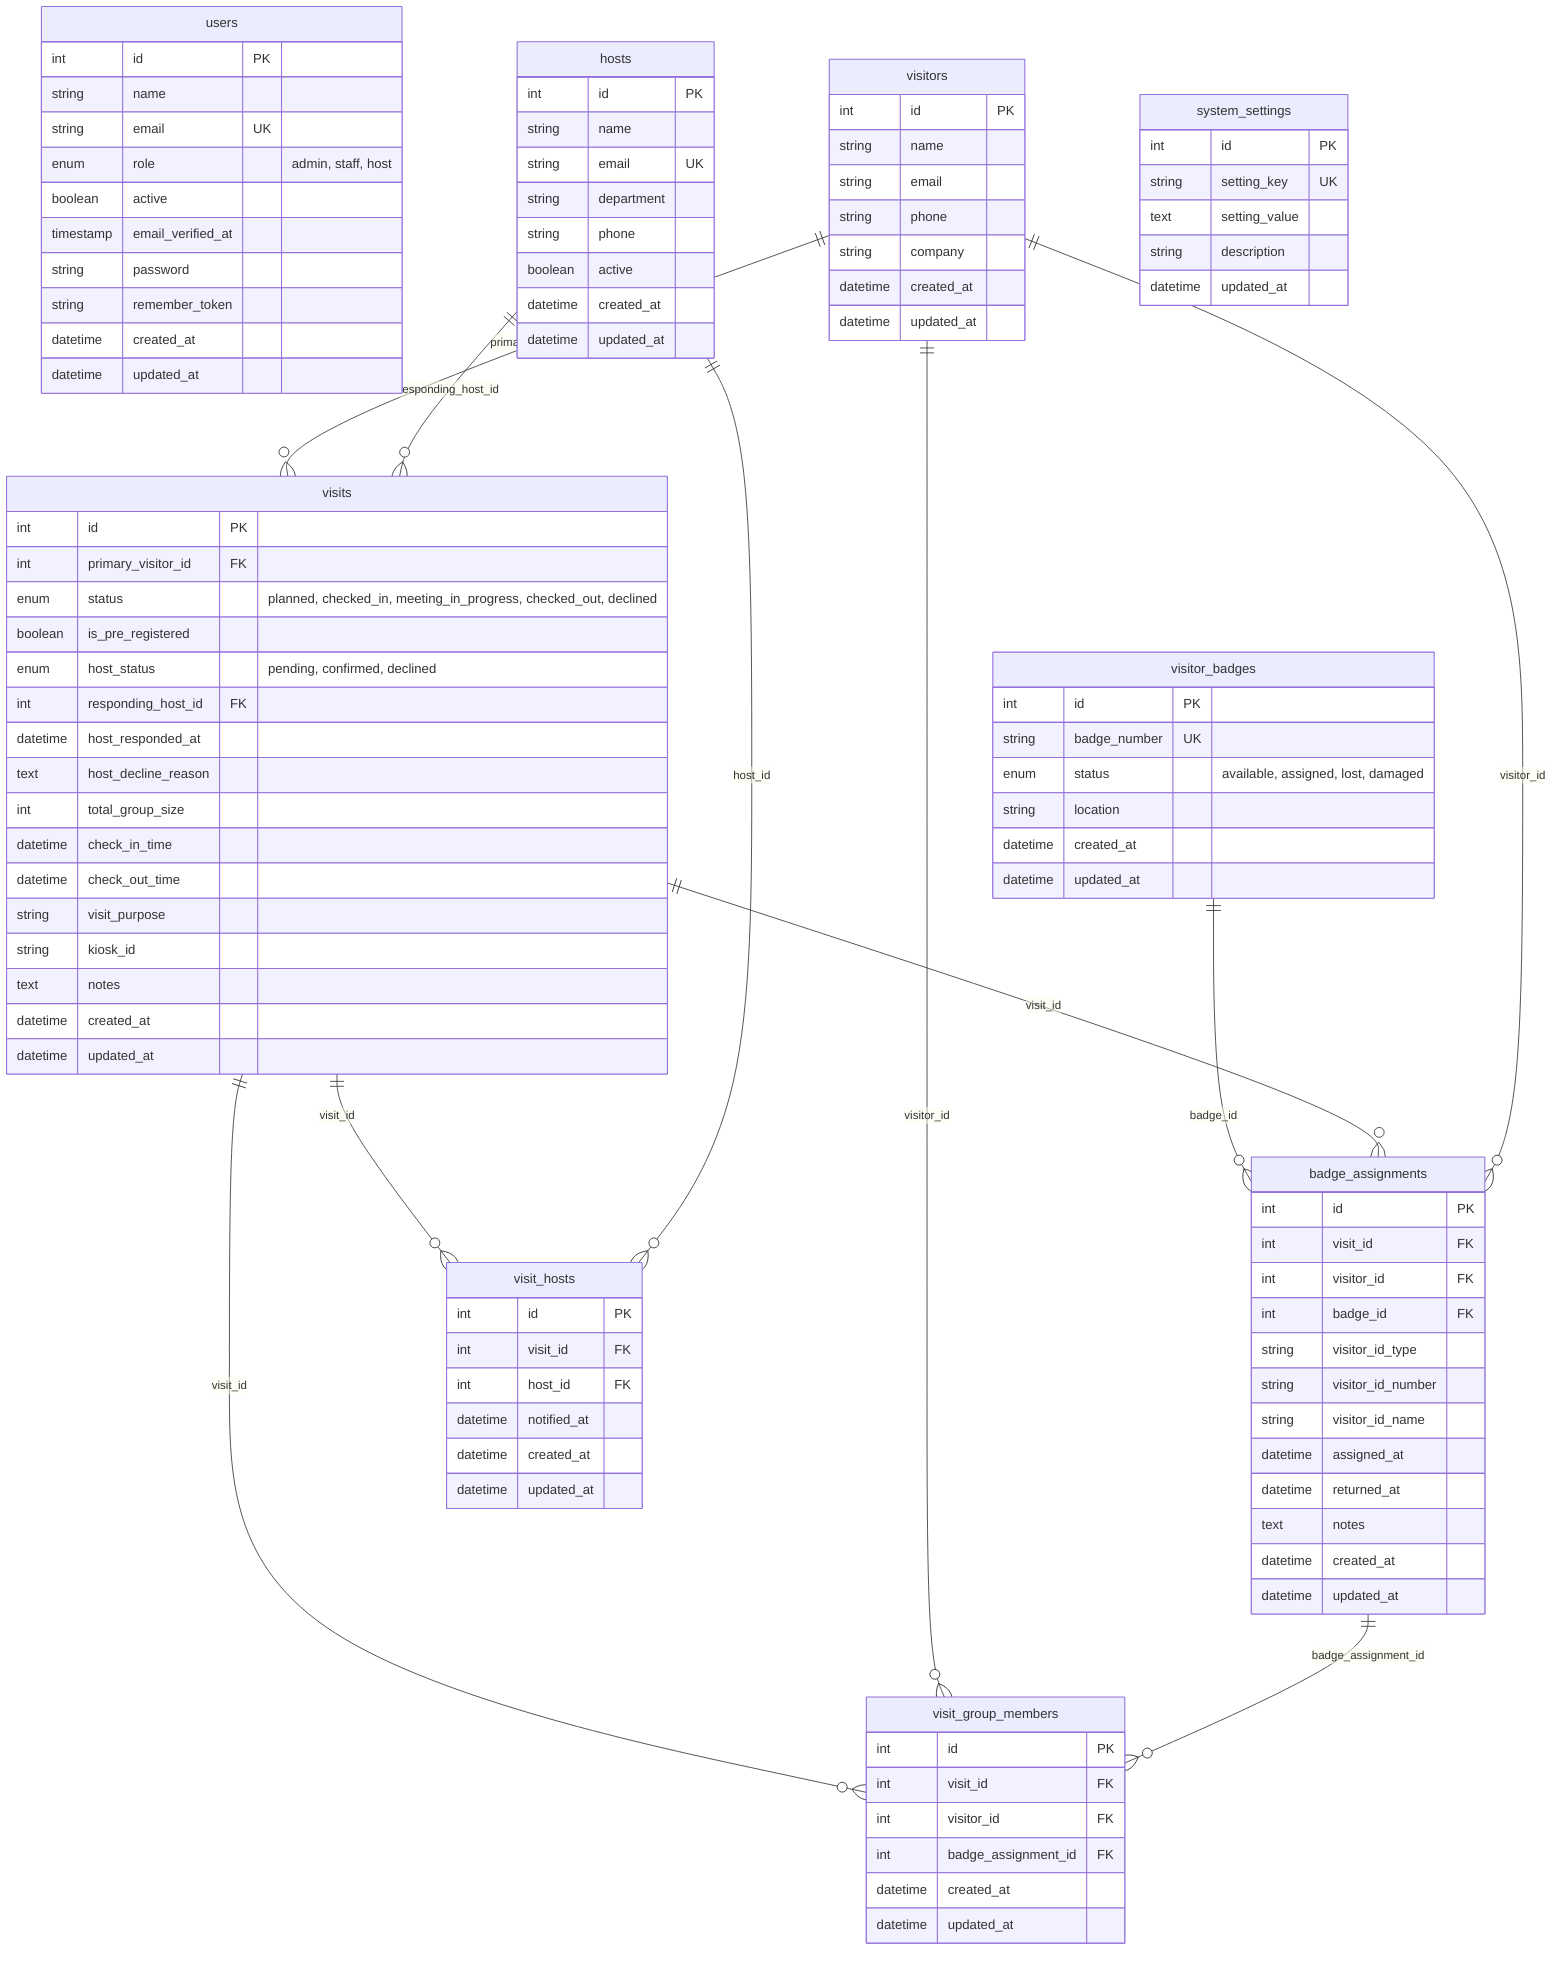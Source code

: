 erDiagram
    users {
        int id PK
        string name
        string email UK
        enum role "admin, staff, host"
        boolean active
        timestamp email_verified_at
        string password
        string remember_token
        datetime created_at
        datetime updated_at
    }

    hosts {
        int id PK
        string name
        string email UK
        string department
        string phone
        boolean active
        datetime created_at
        datetime updated_at
    }

    visitors {
        int id PK
        string name
        string email
        string phone
        string company
        datetime created_at
        datetime updated_at
    }

    visits {
        int id PK
        int primary_visitor_id FK
        enum status "planned, checked_in, meeting_in_progress, checked_out, declined"
        boolean is_pre_registered
        enum host_status "pending, confirmed, declined"
        int responding_host_id FK
        datetime host_responded_at
        text host_decline_reason
        int total_group_size
        datetime check_in_time
        datetime check_out_time
        string visit_purpose
        string kiosk_id
        text notes
        datetime created_at
        datetime updated_at
    }

    visitor_badges {
        int id PK
        string badge_number UK
        enum status "available, assigned, lost, damaged"
        string location
        datetime created_at
        datetime updated_at
    }

    badge_assignments {
        int id PK
        int visit_id FK
        int visitor_id FK
        int badge_id FK
        string visitor_id_type
        string visitor_id_number
        string visitor_id_name
        datetime assigned_at
        datetime returned_at
        text notes
        datetime created_at
        datetime updated_at
    }

    visit_hosts {
        int id PK
        int visit_id FK
        int host_id FK
        datetime notified_at
        datetime created_at
        datetime updated_at
    }

    visit_group_members {
        int id PK
        int visit_id FK
        int visitor_id FK
        int badge_assignment_id FK
        datetime created_at
        datetime updated_at
    }

    system_settings {
        int id PK
        string setting_key UK
        text setting_value
        string description
        datetime updated_at
    }

    %% Primary Visit Relationships
    visitors ||--o{ visits : "primary_visitor_id"
    hosts ||--o{ visits : "responding_host_id"

    %% Host Assignment Relationships
    visits ||--o{ visit_hosts : "visit_id"
    hosts ||--o{ visit_hosts : "host_id"

    %% Group Member Relationships
    visits ||--o{ visit_group_members : "visit_id"
    visitors ||--o{ visit_group_members : "visitor_id"

    %% Badge System Relationships
    visitor_badges ||--o{ badge_assignments : "badge_id"
    visits ||--o{ badge_assignments : "visit_id"
    visitors ||--o{ badge_assignments : "visitor_id"
    badge_assignments ||--o{ visit_group_members : "badge_assignment_id"

    %% User System (Note: Hosts could be linked to users if needed)
    %% users ||--o{ hosts : "email" (potential relationship)
